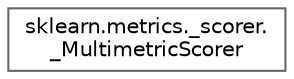 digraph "Graphical Class Hierarchy"
{
 // LATEX_PDF_SIZE
  bgcolor="transparent";
  edge [fontname=Helvetica,fontsize=10,labelfontname=Helvetica,labelfontsize=10];
  node [fontname=Helvetica,fontsize=10,shape=box,height=0.2,width=0.4];
  rankdir="LR";
  Node0 [id="Node000000",label="sklearn.metrics._scorer.\l_MultimetricScorer",height=0.2,width=0.4,color="grey40", fillcolor="white", style="filled",URL="$dd/d9a/classsklearn_1_1metrics_1_1__scorer_1_1__MultimetricScorer.html",tooltip=" "];
}
